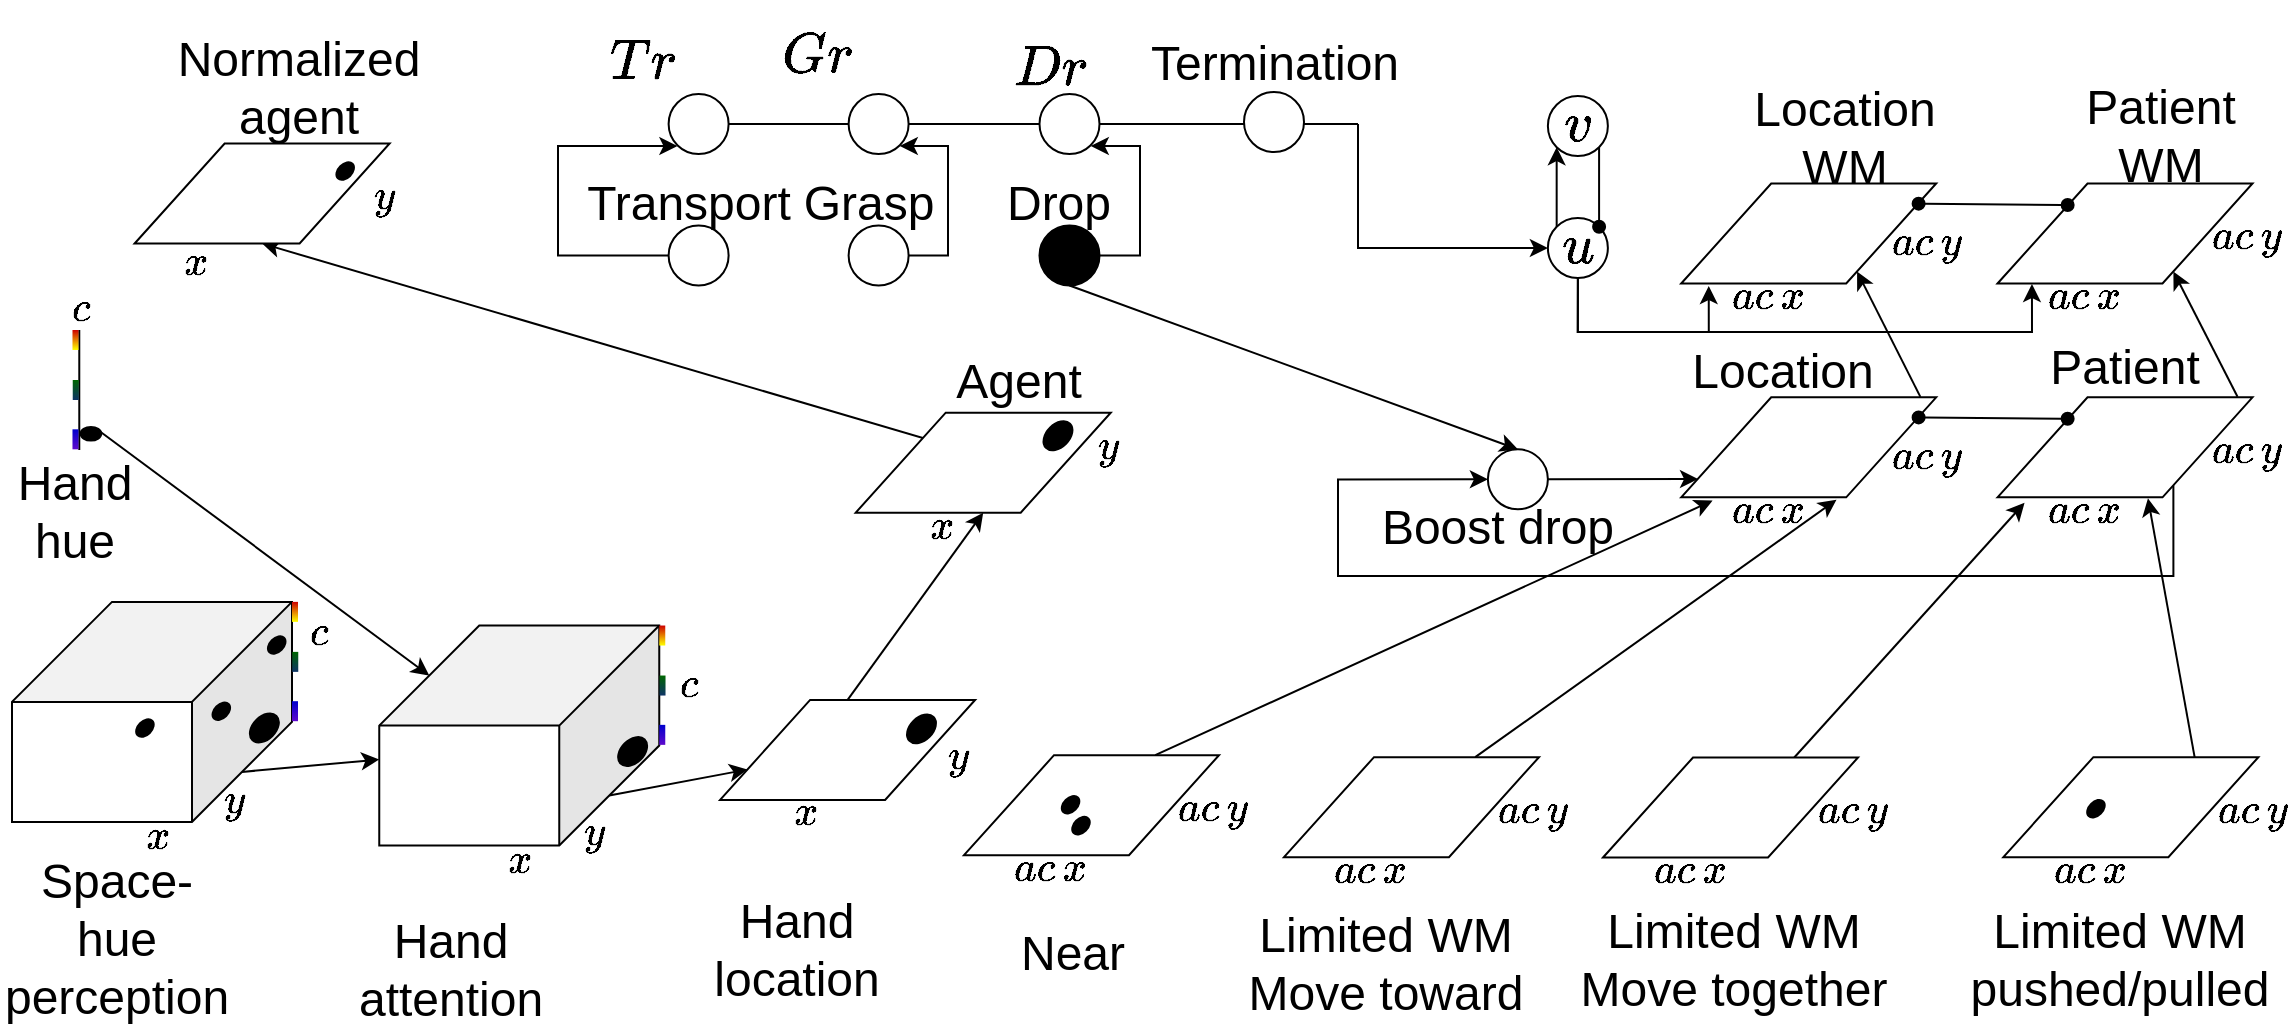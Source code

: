 <mxfile version="16.5.2" type="device"><diagram id="dmUiCSt4QghSVeGFZ771" name="Page-1"><mxGraphModel dx="790" dy="1251" grid="1" gridSize="10" guides="1" tooltips="1" connect="1" arrows="1" fold="1" page="1" pageScale="1" pageWidth="1169" pageHeight="827" math="1" shadow="0"><root><mxCell id="0"/><mxCell id="1" parent="0"/><mxCell id="mzNlPtLsZqWirw_hjnKN-31" value="" style="endArrow=none;html=1;rounded=0;exitX=1;exitY=0.5;exitDx=0;exitDy=0;endFill=0;" parent="1" source="mzNlPtLsZqWirw_hjnKN-27" edge="1"><mxGeometry width="50" height="50" relative="1" as="geometry"><mxPoint x="370" y="-730" as="sourcePoint"/><mxPoint x="680" y="-744" as="targetPoint"/></mxGeometry></mxCell><mxCell id="6NOPwk0rYTToKrPC_v3w-86" style="edgeStyle=none;rounded=0;orthogonalLoop=1;jettySize=auto;html=1;exitX=1;exitY=0.75;exitDx=0;exitDy=0;entryX=0.5;entryY=1;entryDx=0;entryDy=0;" parent="1" source="6NOPwk0rYTToKrPC_v3w-1" target="6NOPwk0rYTToKrPC_v3w-6" edge="1"><mxGeometry relative="1" as="geometry"/></mxCell><mxCell id="6NOPwk0rYTToKrPC_v3w-1" value="" style="shape=parallelogram;perimeter=parallelogramPerimeter;whiteSpace=wrap;html=1;fixedSize=1;fontFamily=Courier New;fontSize=9;size=45;fillColor=default;strokeColor=#000000;" parent="1" vertex="1"><mxGeometry x="428.87" y="-599.68" width="127.5" height="50" as="geometry"/></mxCell><mxCell id="6NOPwk0rYTToKrPC_v3w-2" value="&lt;font style=&quot;font-size: 18px&quot; face=&quot;Helvetica&quot;&gt;$$x$$&lt;/font&gt;" style="text;html=1;strokeColor=none;fillColor=none;align=center;verticalAlign=middle;whiteSpace=wrap;rounded=0;fontFamily=Courier New;fontSize=9;" parent="1" vertex="1"><mxGeometry x="452.12" y="-552.34" width="40" height="20" as="geometry"/></mxCell><mxCell id="6NOPwk0rYTToKrPC_v3w-3" value="&lt;font style=&quot;font-size: 18px&quot; face=&quot;Helvetica&quot;&gt;$$y$$&lt;/font&gt;" style="text;html=1;strokeColor=none;fillColor=none;align=center;verticalAlign=middle;whiteSpace=wrap;rounded=0;fontFamily=Courier New;fontSize=9;rotation=0;" parent="1" vertex="1"><mxGeometry x="534.5" y="-592.26" width="40" height="20" as="geometry"/></mxCell><mxCell id="6NOPwk0rYTToKrPC_v3w-4" value="&lt;div&gt;&lt;font style=&quot;font-size: 24px&quot;&gt;Agent&lt;br&gt;&lt;/font&gt;&lt;/div&gt;" style="text;html=1;strokeColor=none;fillColor=none;align=center;verticalAlign=middle;whiteSpace=wrap;rounded=0;" parent="1" vertex="1"><mxGeometry x="472.87" y="-625.45" width="75" height="20" as="geometry"/></mxCell><mxCell id="6NOPwk0rYTToKrPC_v3w-6" value="" style="shape=parallelogram;perimeter=parallelogramPerimeter;whiteSpace=wrap;html=1;fixedSize=1;fontFamily=Courier New;fontSize=9;size=45;fillColor=default;strokeColor=#000000;" parent="1" vertex="1"><mxGeometry x="68.31" y="-734.23" width="127.5" height="50" as="geometry"/></mxCell><mxCell id="6NOPwk0rYTToKrPC_v3w-7" value="&lt;font style=&quot;font-size: 18px&quot; face=&quot;Helvetica&quot;&gt;$$x$$&lt;/font&gt;" style="text;html=1;strokeColor=none;fillColor=none;align=center;verticalAlign=middle;whiteSpace=wrap;rounded=0;fontFamily=Courier New;fontSize=9;" parent="1" vertex="1"><mxGeometry x="78.62" y="-684.23" width="40" height="20" as="geometry"/></mxCell><mxCell id="6NOPwk0rYTToKrPC_v3w-8" value="&lt;font style=&quot;font-size: 18px&quot; face=&quot;Helvetica&quot;&gt;$$y$$&lt;/font&gt;" style="text;html=1;strokeColor=none;fillColor=none;align=center;verticalAlign=middle;whiteSpace=wrap;rounded=0;fontFamily=Courier New;fontSize=9;rotation=0;" parent="1" vertex="1"><mxGeometry x="172.75" y="-717.0" width="40" height="20" as="geometry"/></mxCell><mxCell id="6NOPwk0rYTToKrPC_v3w-9" value="&lt;br&gt;&lt;div&gt;&lt;font style=&quot;font-size: 24px&quot;&gt;Normalized agent&lt;br&gt;&lt;/font&gt;&lt;/div&gt;" style="text;html=1;strokeColor=none;fillColor=none;align=center;verticalAlign=middle;whiteSpace=wrap;rounded=0;" parent="1" vertex="1"><mxGeometry x="112.31" y="-783.89" width="77.19" height="29" as="geometry"/></mxCell><mxCell id="6NOPwk0rYTToKrPC_v3w-10" value="" style="ellipse;whiteSpace=wrap;html=1;rotation=-45;fillColor=#000000;" parent="1" vertex="1"><mxGeometry x="168.44" y="-723.9" width="10.31" height="6.87" as="geometry"/></mxCell><mxCell id="6NOPwk0rYTToKrPC_v3w-12" value="&lt;div&gt;&lt;font style=&quot;font-size: 24px&quot;&gt;Hand hue&lt;br&gt;&lt;/font&gt;&lt;/div&gt;" style="text;html=1;strokeColor=none;fillColor=none;align=center;verticalAlign=middle;whiteSpace=wrap;rounded=0;" parent="1" vertex="1"><mxGeometry x="1.31" y="-560.0" width="75" height="20" as="geometry"/></mxCell><mxCell id="6NOPwk0rYTToKrPC_v3w-77" style="edgeStyle=none;rounded=0;orthogonalLoop=1;jettySize=auto;html=1;exitX=0;exitY=0;exitDx=25;exitDy=85;exitPerimeter=0;entryX=0;entryY=0.75;entryDx=0;entryDy=0;" parent="1" source="6NOPwk0rYTToKrPC_v3w-13" target="6NOPwk0rYTToKrPC_v3w-30" edge="1"><mxGeometry relative="1" as="geometry"/></mxCell><mxCell id="6NOPwk0rYTToKrPC_v3w-13" value="" style="shape=cube;whiteSpace=wrap;html=1;boundedLbl=1;backgroundOutline=1;darkOpacity=0.05;darkOpacity2=0.1;fontFamily=Helvetica;fontSize=6;flipV=0;flipH=1;size=50;" parent="1" vertex="1"><mxGeometry x="190.63" y="-493.23" width="140" height="110" as="geometry"/></mxCell><mxCell id="6NOPwk0rYTToKrPC_v3w-14" value="&lt;font style=&quot;font-size: 18px&quot; face=&quot;Helvetica&quot;&gt;$$x$$&lt;/font&gt;" style="text;html=1;strokeColor=none;fillColor=none;align=center;verticalAlign=middle;whiteSpace=wrap;rounded=0;fontFamily=Courier New;fontSize=9;" parent="1" vertex="1"><mxGeometry x="241.44" y="-385.23" width="40" height="20" as="geometry"/></mxCell><mxCell id="6NOPwk0rYTToKrPC_v3w-15" value="&lt;font style=&quot;font-size: 18px&quot; face=&quot;Helvetica&quot;&gt;$$y$$&lt;/font&gt;" style="text;html=1;strokeColor=none;fillColor=none;align=center;verticalAlign=middle;whiteSpace=wrap;rounded=0;fontFamily=Courier New;fontSize=9;rotation=0;" parent="1" vertex="1"><mxGeometry x="277.63" y="-399.23" width="40" height="20" as="geometry"/></mxCell><mxCell id="6NOPwk0rYTToKrPC_v3w-16" value="&lt;font style=&quot;font-size: 18px&quot; face=&quot;Helvetica&quot;&gt;$$c$$&lt;/font&gt;" style="text;html=1;strokeColor=none;fillColor=none;align=center;verticalAlign=middle;whiteSpace=wrap;rounded=0;fontFamily=Courier New;fontSize=9;" parent="1" vertex="1"><mxGeometry x="330.0" y="-473.23" width="30.5" height="20" as="geometry"/></mxCell><mxCell id="6NOPwk0rYTToKrPC_v3w-17" value="" style="rounded=0;whiteSpace=wrap;html=1;strokeColor=none;fillColor=#CC0000;gradientColor=#FFFF00;" parent="1" vertex="1"><mxGeometry x="330.63" y="-493.23" width="3" height="10" as="geometry"/></mxCell><mxCell id="6NOPwk0rYTToKrPC_v3w-18" value="" style="rounded=0;whiteSpace=wrap;html=1;strokeColor=none;fillColor=#006600;gradientColor=#0E3466;" parent="1" vertex="1"><mxGeometry x="330.76" y="-468.23" width="3" height="10" as="geometry"/></mxCell><mxCell id="6NOPwk0rYTToKrPC_v3w-19" value="" style="rounded=0;whiteSpace=wrap;html=1;strokeColor=none;fillColor=#0000CC;gradientColor=#5E0ACC;" parent="1" vertex="1"><mxGeometry x="330.63" y="-443.57" width="3" height="10" as="geometry"/></mxCell><mxCell id="6NOPwk0rYTToKrPC_v3w-23" value="&lt;div&gt;&lt;font style=&quot;font-size: 24px&quot;&gt;Hand attention&lt;br&gt;&lt;/font&gt;&lt;/div&gt;" style="text;html=1;strokeColor=none;fillColor=none;align=center;verticalAlign=middle;whiteSpace=wrap;rounded=0;" parent="1" vertex="1"><mxGeometry x="188.81" y="-331.0" width="75" height="20" as="geometry"/></mxCell><mxCell id="6NOPwk0rYTToKrPC_v3w-24" value="&lt;font style=&quot;font-size: 18px&quot; face=&quot;Helvetica&quot;&gt;$$c$$&lt;/font&gt;" style="text;html=1;strokeColor=none;fillColor=none;align=center;verticalAlign=middle;whiteSpace=wrap;rounded=0;fontFamily=Courier New;fontSize=9;" parent="1" vertex="1"><mxGeometry x="25.56" y="-661" width="30.5" height="20" as="geometry"/></mxCell><mxCell id="6NOPwk0rYTToKrPC_v3w-25" value="" style="shape=parallelogram;perimeter=parallelogramPerimeter;whiteSpace=wrap;html=1;fixedSize=1;fontFamily=Courier New;fontSize=9;size=45;fillColor=default;strokeColor=#000000;" parent="1" vertex="1"><mxGeometry x="841.6" y="-607.34" width="127.5" height="50" as="geometry"/></mxCell><mxCell id="6NOPwk0rYTToKrPC_v3w-26" value="&lt;font style=&quot;font-size: 18px&quot; face=&quot;Helvetica&quot;&gt;$$ac \, x$$&lt;/font&gt;" style="text;html=1;strokeColor=none;fillColor=none;align=center;verticalAlign=middle;whiteSpace=wrap;rounded=0;fontFamily=Courier New;fontSize=9;" parent="1" vertex="1"><mxGeometry x="864.85" y="-560.0" width="40" height="20" as="geometry"/></mxCell><mxCell id="6NOPwk0rYTToKrPC_v3w-27" value="&lt;font style=&quot;font-size: 18px&quot; face=&quot;Helvetica&quot;&gt;$$ac \, y$$&lt;/font&gt;" style="text;html=1;strokeColor=none;fillColor=none;align=center;verticalAlign=middle;whiteSpace=wrap;rounded=0;fontFamily=Courier New;fontSize=9;rotation=0;" parent="1" vertex="1"><mxGeometry x="944.26" y="-587.01" width="40" height="20" as="geometry"/></mxCell><mxCell id="6NOPwk0rYTToKrPC_v3w-28" value="&lt;div&gt;&lt;font style=&quot;font-size: 24px&quot;&gt;Location&lt;/font&gt;&lt;br&gt;&lt;/div&gt;" style="text;html=1;strokeColor=none;fillColor=none;align=center;verticalAlign=middle;whiteSpace=wrap;rounded=0;" parent="1" vertex="1"><mxGeometry x="855.01" y="-630.0" width="75" height="20" as="geometry"/></mxCell><mxCell id="6NOPwk0rYTToKrPC_v3w-85" style="edgeStyle=none;rounded=0;orthogonalLoop=1;jettySize=auto;html=1;exitX=0.5;exitY=0;exitDx=0;exitDy=0;entryX=0.5;entryY=1;entryDx=0;entryDy=0;" parent="1" source="6NOPwk0rYTToKrPC_v3w-30" target="6NOPwk0rYTToKrPC_v3w-1" edge="1"><mxGeometry relative="1" as="geometry"/></mxCell><mxCell id="6NOPwk0rYTToKrPC_v3w-30" value="" style="shape=parallelogram;perimeter=parallelogramPerimeter;whiteSpace=wrap;html=1;fixedSize=1;fontFamily=Courier New;fontSize=9;size=45;fillColor=default;strokeColor=#000000;" parent="1" vertex="1"><mxGeometry x="361.06" y="-456.06" width="127.5" height="50" as="geometry"/></mxCell><mxCell id="6NOPwk0rYTToKrPC_v3w-31" value="&lt;font style=&quot;font-size: 18px&quot; face=&quot;Helvetica&quot;&gt;$$x$$&lt;/font&gt;" style="text;html=1;strokeColor=none;fillColor=none;align=center;verticalAlign=middle;whiteSpace=wrap;rounded=0;fontFamily=Courier New;fontSize=9;" parent="1" vertex="1"><mxGeometry x="384.31" y="-408.72" width="40" height="20" as="geometry"/></mxCell><mxCell id="6NOPwk0rYTToKrPC_v3w-32" value="&lt;font style=&quot;font-size: 18px&quot; face=&quot;Helvetica&quot;&gt;$$y$$&lt;/font&gt;" style="text;html=1;strokeColor=none;fillColor=none;align=center;verticalAlign=middle;whiteSpace=wrap;rounded=0;fontFamily=Courier New;fontSize=9;rotation=0;" parent="1" vertex="1"><mxGeometry x="459.5" y="-436.83" width="40" height="20" as="geometry"/></mxCell><mxCell id="6NOPwk0rYTToKrPC_v3w-33" value="&lt;div&gt;&lt;font style=&quot;font-size: 24px&quot;&gt;Hand location&lt;br&gt;&lt;/font&gt;&lt;/div&gt;" style="text;html=1;strokeColor=none;fillColor=none;align=center;verticalAlign=middle;whiteSpace=wrap;rounded=0;" parent="1" vertex="1"><mxGeometry x="361.81" y="-341.0" width="75" height="20" as="geometry"/></mxCell><mxCell id="6NOPwk0rYTToKrPC_v3w-117" style="edgeStyle=orthogonalEdgeStyle;rounded=0;orthogonalLoop=1;jettySize=auto;html=1;exitX=0.75;exitY=1;exitDx=0;exitDy=0;entryX=0;entryY=0.5;entryDx=0;entryDy=0;" parent="1" source="6NOPwk0rYTToKrPC_v3w-35" target="6NOPwk0rYTToKrPC_v3w-113" edge="1"><mxGeometry relative="1" as="geometry"><Array as="points"><mxPoint x="1088" y="-518"/><mxPoint x="670" y="-518"/><mxPoint x="670" y="-566"/></Array></mxGeometry></mxCell><mxCell id="6NOPwk0rYTToKrPC_v3w-35" value="" style="shape=parallelogram;perimeter=parallelogramPerimeter;whiteSpace=wrap;html=1;fixedSize=1;fontFamily=Courier New;fontSize=9;size=45;fillColor=default;strokeColor=#000000;" parent="1" vertex="1"><mxGeometry x="999.76" y="-607.34" width="127.5" height="50" as="geometry"/></mxCell><mxCell id="6NOPwk0rYTToKrPC_v3w-36" value="&lt;font style=&quot;font-size: 18px&quot; face=&quot;Helvetica&quot;&gt;$$ac \, x$$&lt;/font&gt;" style="text;html=1;strokeColor=none;fillColor=none;align=center;verticalAlign=middle;whiteSpace=wrap;rounded=0;fontFamily=Courier New;fontSize=9;" parent="1" vertex="1"><mxGeometry x="1023.01" y="-560.0" width="40" height="20" as="geometry"/></mxCell><mxCell id="6NOPwk0rYTToKrPC_v3w-37" value="&lt;font style=&quot;font-size: 18px&quot; face=&quot;Helvetica&quot;&gt;$$ac \, y$$&lt;/font&gt;" style="text;html=1;strokeColor=none;fillColor=none;align=center;verticalAlign=middle;whiteSpace=wrap;rounded=0;fontFamily=Courier New;fontSize=9;rotation=0;" parent="1" vertex="1"><mxGeometry x="1104.2" y="-590.11" width="40" height="20" as="geometry"/></mxCell><mxCell id="6NOPwk0rYTToKrPC_v3w-38" value="&lt;div&gt;&lt;font style=&quot;font-size: 24px&quot;&gt;Patient&lt;br&gt;&lt;/font&gt;&lt;/div&gt;" style="text;html=1;strokeColor=none;fillColor=none;align=center;verticalAlign=middle;whiteSpace=wrap;rounded=0;" parent="1" vertex="1"><mxGeometry x="1025.94" y="-632.11" width="75" height="20" as="geometry"/></mxCell><mxCell id="6NOPwk0rYTToKrPC_v3w-40" value="" style="shape=parallelogram;perimeter=parallelogramPerimeter;whiteSpace=wrap;html=1;fixedSize=1;fontFamily=Courier New;fontSize=9;size=45;fillColor=default;strokeColor=#000000;" parent="1" vertex="1"><mxGeometry x="483" y="-428.4" width="127.5" height="50" as="geometry"/></mxCell><mxCell id="6NOPwk0rYTToKrPC_v3w-41" value="&lt;font style=&quot;font-size: 18px&quot; face=&quot;Helvetica&quot;&gt;$$ac \, x$$&lt;/font&gt;" style="text;html=1;strokeColor=none;fillColor=none;align=center;verticalAlign=middle;whiteSpace=wrap;rounded=0;fontFamily=Courier New;fontSize=9;" parent="1" vertex="1"><mxGeometry x="506.25" y="-381.06" width="40" height="20" as="geometry"/></mxCell><mxCell id="6NOPwk0rYTToKrPC_v3w-42" value="&lt;font style=&quot;font-size: 18px&quot; face=&quot;Helvetica&quot;&gt;$$ac \, y$$&lt;/font&gt;" style="text;html=1;strokeColor=none;fillColor=none;align=center;verticalAlign=middle;whiteSpace=wrap;rounded=0;fontFamily=Courier New;fontSize=9;rotation=0;" parent="1" vertex="1"><mxGeometry x="587.44" y="-411.17" width="40" height="20" as="geometry"/></mxCell><mxCell id="6NOPwk0rYTToKrPC_v3w-43" value="&lt;div&gt;&lt;font style=&quot;font-size: 24px&quot;&gt;Near&lt;br&gt;&lt;/font&gt;&lt;/div&gt;" style="text;html=1;strokeColor=none;fillColor=none;align=center;verticalAlign=middle;whiteSpace=wrap;rounded=0;" parent="1" vertex="1"><mxGeometry x="499.5" y="-339.0" width="75" height="20" as="geometry"/></mxCell><mxCell id="6NOPwk0rYTToKrPC_v3w-44" value="" style="ellipse;whiteSpace=wrap;html=1;rotation=-45;fillColor=#000000;" parent="1" vertex="1"><mxGeometry x="531.13" y="-407.07" width="10.31" height="6.87" as="geometry"/></mxCell><mxCell id="6NOPwk0rYTToKrPC_v3w-120" style="edgeStyle=none;rounded=0;orthogonalLoop=1;jettySize=auto;html=1;exitX=0.75;exitY=0;exitDx=0;exitDy=0;entryX=0.609;entryY=1.024;entryDx=0;entryDy=0;entryPerimeter=0;" parent="1" source="6NOPwk0rYTToKrPC_v3w-45" target="6NOPwk0rYTToKrPC_v3w-25" edge="1"><mxGeometry relative="1" as="geometry"/></mxCell><mxCell id="6NOPwk0rYTToKrPC_v3w-45" value="" style="shape=parallelogram;perimeter=parallelogramPerimeter;whiteSpace=wrap;html=1;fixedSize=1;fontFamily=Courier New;fontSize=9;size=45;fillColor=default;strokeColor=#000000;" parent="1" vertex="1"><mxGeometry x="643" y="-427.42" width="127.5" height="50" as="geometry"/></mxCell><mxCell id="6NOPwk0rYTToKrPC_v3w-46" value="&lt;font style=&quot;font-size: 18px&quot; face=&quot;Helvetica&quot;&gt;$$ac \, x$$&lt;/font&gt;" style="text;html=1;strokeColor=none;fillColor=none;align=center;verticalAlign=middle;whiteSpace=wrap;rounded=0;fontFamily=Courier New;fontSize=9;" parent="1" vertex="1"><mxGeometry x="666.25" y="-380.08" width="40" height="20" as="geometry"/></mxCell><mxCell id="6NOPwk0rYTToKrPC_v3w-47" value="&lt;font style=&quot;font-size: 18px&quot; face=&quot;Helvetica&quot;&gt;$$ac \, y$$&lt;/font&gt;" style="text;html=1;strokeColor=none;fillColor=none;align=center;verticalAlign=middle;whiteSpace=wrap;rounded=0;fontFamily=Courier New;fontSize=9;rotation=0;" parent="1" vertex="1"><mxGeometry x="747.44" y="-410.19" width="40" height="20" as="geometry"/></mxCell><mxCell id="6NOPwk0rYTToKrPC_v3w-48" value="&lt;div&gt;&lt;font style=&quot;font-size: 24px&quot;&gt;Limited WM Move toward&lt;br&gt;&lt;/font&gt;&lt;/div&gt;" style="text;html=1;strokeColor=none;fillColor=none;align=center;verticalAlign=middle;whiteSpace=wrap;rounded=0;" parent="1" vertex="1"><mxGeometry x="617.94" y="-334.06" width="151.56" height="20" as="geometry"/></mxCell><mxCell id="6NOPwk0rYTToKrPC_v3w-57" value="" style="endArrow=none;html=1;rounded=0;entryX=0;entryY=0;entryDx=0;entryDy=0;exitX=0;exitY=0;exitDx=0;exitDy=60;exitPerimeter=0;" parent="1" edge="1"><mxGeometry width="50" height="50" relative="1" as="geometry"><mxPoint x="40.64" y="-581" as="sourcePoint"/><mxPoint x="40.64" y="-641" as="targetPoint"/></mxGeometry></mxCell><mxCell id="6NOPwk0rYTToKrPC_v3w-58" value="" style="rounded=0;whiteSpace=wrap;html=1;strokeColor=none;fillColor=#CC0000;gradientColor=#FFFF00;" parent="1" vertex="1"><mxGeometry x="37.24" y="-641" width="3" height="10" as="geometry"/></mxCell><mxCell id="6NOPwk0rYTToKrPC_v3w-59" value="" style="rounded=0;whiteSpace=wrap;html=1;strokeColor=none;fillColor=#006600;gradientColor=#0E3466;" parent="1" vertex="1"><mxGeometry x="37.37" y="-616" width="3" height="10" as="geometry"/></mxCell><mxCell id="6NOPwk0rYTToKrPC_v3w-60" value="" style="rounded=0;whiteSpace=wrap;html=1;strokeColor=none;fillColor=#0000CC;gradientColor=#5E0ACC;" parent="1" vertex="1"><mxGeometry x="37.24" y="-591.34" width="3" height="10" as="geometry"/></mxCell><mxCell id="6NOPwk0rYTToKrPC_v3w-61" value="" style="ellipse;whiteSpace=wrap;html=1;rotation=0;fillColor=#000000;" parent="1" vertex="1"><mxGeometry x="41.31" y="-592.56" width="10.31" height="6.87" as="geometry"/></mxCell><mxCell id="6NOPwk0rYTToKrPC_v3w-76" style="rounded=0;orthogonalLoop=1;jettySize=auto;html=1;exitX=0;exitY=0;exitDx=25;exitDy=85;exitPerimeter=0;entryX=0;entryY=0;entryDx=140;entryDy=80;entryPerimeter=0;" parent="1" source="6NOPwk0rYTToKrPC_v3w-62" edge="1"><mxGeometry relative="1" as="geometry"><mxPoint x="190.63" y="-426.23" as="targetPoint"/></mxGeometry></mxCell><mxCell id="6NOPwk0rYTToKrPC_v3w-62" value="" style="shape=cube;whiteSpace=wrap;html=1;boundedLbl=1;backgroundOutline=1;darkOpacity=0.05;darkOpacity2=0.1;fontFamily=Helvetica;fontSize=6;flipV=0;flipH=1;size=50;" parent="1" vertex="1"><mxGeometry x="7.0" y="-505.06" width="140" height="110" as="geometry"/></mxCell><mxCell id="6NOPwk0rYTToKrPC_v3w-63" value="&lt;font style=&quot;font-size: 18px&quot; face=&quot;Helvetica&quot;&gt;$$x$$&lt;/font&gt;" style="text;html=1;strokeColor=none;fillColor=none;align=center;verticalAlign=middle;whiteSpace=wrap;rounded=0;fontFamily=Courier New;fontSize=9;" parent="1" vertex="1"><mxGeometry x="59.81" y="-397.06" width="40" height="20" as="geometry"/></mxCell><mxCell id="6NOPwk0rYTToKrPC_v3w-64" value="&lt;font style=&quot;font-size: 18px&quot; face=&quot;Helvetica&quot;&gt;$$y$$&lt;/font&gt;" style="text;html=1;strokeColor=none;fillColor=none;align=center;verticalAlign=middle;whiteSpace=wrap;rounded=0;fontFamily=Courier New;fontSize=9;rotation=0;" parent="1" vertex="1"><mxGeometry x="98.0" y="-415.06" width="40" height="20" as="geometry"/></mxCell><mxCell id="6NOPwk0rYTToKrPC_v3w-65" value="&lt;font style=&quot;font-size: 18px&quot; face=&quot;Helvetica&quot;&gt;$$c$$&lt;/font&gt;" style="text;html=1;strokeColor=none;fillColor=none;align=center;verticalAlign=middle;whiteSpace=wrap;rounded=0;fontFamily=Courier New;fontSize=9;" parent="1" vertex="1"><mxGeometry x="144.52" y="-499.03" width="30.5" height="20" as="geometry"/></mxCell><mxCell id="6NOPwk0rYTToKrPC_v3w-66" value="" style="rounded=0;whiteSpace=wrap;html=1;strokeColor=none;fillColor=#CC0000;gradientColor=#FFFF00;" parent="1" vertex="1"><mxGeometry x="147.0" y="-505.06" width="3" height="10" as="geometry"/></mxCell><mxCell id="6NOPwk0rYTToKrPC_v3w-67" value="" style="rounded=0;whiteSpace=wrap;html=1;strokeColor=none;fillColor=#006600;gradientColor=#0E3466;" parent="1" vertex="1"><mxGeometry x="147.13" y="-480.06" width="3" height="10" as="geometry"/></mxCell><mxCell id="6NOPwk0rYTToKrPC_v3w-68" value="" style="rounded=0;whiteSpace=wrap;html=1;strokeColor=none;fillColor=#0000CC;gradientColor=#5E0ACC;" parent="1" vertex="1"><mxGeometry x="147.0" y="-455.4" width="3" height="10" as="geometry"/></mxCell><mxCell id="6NOPwk0rYTToKrPC_v3w-70" value="&lt;div&gt;&lt;font style=&quot;font-size: 24px&quot;&gt;Space-hue perception&lt;br&gt;&lt;/font&gt;&lt;/div&gt;" style="text;html=1;strokeColor=none;fillColor=none;align=center;verticalAlign=middle;whiteSpace=wrap;rounded=0;" parent="1" vertex="1"><mxGeometry x="22.0" y="-346.06" width="75" height="20" as="geometry"/></mxCell><mxCell id="6NOPwk0rYTToKrPC_v3w-71" value="" style="ellipse;whiteSpace=wrap;html=1;rotation=-45;fillColor=#000000;" parent="1" vertex="1"><mxGeometry x="106.5" y="-453.83" width="10.31" height="6.87" as="geometry"/></mxCell><mxCell id="6NOPwk0rYTToKrPC_v3w-72" value="" style="ellipse;whiteSpace=wrap;html=1;rotation=-45;fillColor=#000000;" parent="1" vertex="1"><mxGeometry x="134.21" y="-486.93" width="10.31" height="6.87" as="geometry"/></mxCell><mxCell id="6NOPwk0rYTToKrPC_v3w-73" value="" style="ellipse;whiteSpace=wrap;html=1;rotation=-45;fillColor=#000000;" parent="1" vertex="1"><mxGeometry x="68.31" y="-445.4" width="10.31" height="6.87" as="geometry"/></mxCell><mxCell id="6NOPwk0rYTToKrPC_v3w-75" value="" style="endArrow=classic;html=1;rounded=0;entryX=0;entryY=0;entryDx=115;entryDy=25;entryPerimeter=0;" parent="1" target="6NOPwk0rYTToKrPC_v3w-13" edge="1"><mxGeometry width="50" height="50" relative="1" as="geometry"><mxPoint x="50" y="-591" as="sourcePoint"/><mxPoint x="140" y="-621" as="targetPoint"/></mxGeometry></mxCell><mxCell id="6NOPwk0rYTToKrPC_v3w-81" value="" style="ellipse;whiteSpace=wrap;html=1;rotation=-45;fillColor=#000000;aspect=fixed;" parent="1" vertex="1"><mxGeometry x="124.69" y="-447.7" width="17" height="11.35" as="geometry"/></mxCell><mxCell id="6NOPwk0rYTToKrPC_v3w-82" value="" style="ellipse;whiteSpace=wrap;html=1;rotation=-45;fillColor=#000000;aspect=fixed;" parent="1" vertex="1"><mxGeometry x="308.81" y="-435.88" width="17" height="11.35" as="geometry"/></mxCell><mxCell id="6NOPwk0rYTToKrPC_v3w-83" value="" style="ellipse;whiteSpace=wrap;html=1;rotation=-45;fillColor=#000000;aspect=fixed;" parent="1" vertex="1"><mxGeometry x="453.25" y="-447.23" width="17" height="11.35" as="geometry"/></mxCell><mxCell id="6NOPwk0rYTToKrPC_v3w-84" value="" style="ellipse;whiteSpace=wrap;html=1;rotation=-45;fillColor=#000000;aspect=fixed;" parent="1" vertex="1"><mxGeometry x="521.5" y="-593.8" width="17" height="11.35" as="geometry"/></mxCell><mxCell id="6NOPwk0rYTToKrPC_v3w-121" style="edgeStyle=none;rounded=0;orthogonalLoop=1;jettySize=auto;html=1;exitX=0.75;exitY=0;exitDx=0;exitDy=0;entryX=0.106;entryY=1.055;entryDx=0;entryDy=0;entryPerimeter=0;" parent="1" source="6NOPwk0rYTToKrPC_v3w-92" target="6NOPwk0rYTToKrPC_v3w-35" edge="1"><mxGeometry relative="1" as="geometry"/></mxCell><mxCell id="6NOPwk0rYTToKrPC_v3w-92" value="" style="shape=parallelogram;perimeter=parallelogramPerimeter;whiteSpace=wrap;html=1;fixedSize=1;fontFamily=Courier New;fontSize=9;size=45;fillColor=default;strokeColor=#000000;" parent="1" vertex="1"><mxGeometry x="802.51" y="-427.25" width="127.5" height="50" as="geometry"/></mxCell><mxCell id="6NOPwk0rYTToKrPC_v3w-93" value="&lt;font style=&quot;font-size: 18px&quot; face=&quot;Helvetica&quot;&gt;$$ac \, x$$&lt;/font&gt;" style="text;html=1;strokeColor=none;fillColor=none;align=center;verticalAlign=middle;whiteSpace=wrap;rounded=0;fontFamily=Courier New;fontSize=9;" parent="1" vertex="1"><mxGeometry x="825.76" y="-379.91" width="40" height="20" as="geometry"/></mxCell><mxCell id="6NOPwk0rYTToKrPC_v3w-94" value="&lt;font style=&quot;font-size: 18px&quot; face=&quot;Helvetica&quot;&gt;$$ac \, y$$&lt;/font&gt;" style="text;html=1;strokeColor=none;fillColor=none;align=center;verticalAlign=middle;whiteSpace=wrap;rounded=0;fontFamily=Courier New;fontSize=9;rotation=0;" parent="1" vertex="1"><mxGeometry x="906.95" y="-410.02" width="40" height="20" as="geometry"/></mxCell><mxCell id="6NOPwk0rYTToKrPC_v3w-95" value="&lt;div&gt;&lt;font style=&quot;font-size: 24px&quot;&gt;Limited WM Move together&lt;br&gt;&lt;/font&gt;&lt;/div&gt;" style="text;html=1;strokeColor=none;fillColor=none;align=center;verticalAlign=middle;whiteSpace=wrap;rounded=0;" parent="1" vertex="1"><mxGeometry x="787.44" y="-336.06" width="161.54" height="20" as="geometry"/></mxCell><mxCell id="6NOPwk0rYTToKrPC_v3w-122" style="edgeStyle=none;rounded=0;orthogonalLoop=1;jettySize=auto;html=1;exitX=0.75;exitY=0;exitDx=0;exitDy=0;entryX=0.59;entryY=1.01;entryDx=0;entryDy=0;entryPerimeter=0;" parent="1" source="6NOPwk0rYTToKrPC_v3w-97" target="6NOPwk0rYTToKrPC_v3w-35" edge="1"><mxGeometry relative="1" as="geometry"/></mxCell><mxCell id="6NOPwk0rYTToKrPC_v3w-97" value="" style="shape=parallelogram;perimeter=parallelogramPerimeter;whiteSpace=wrap;html=1;fixedSize=1;fontFamily=Courier New;fontSize=9;size=45;fillColor=default;strokeColor=#000000;" parent="1" vertex="1"><mxGeometry x="1002.69" y="-427.42" width="127.5" height="50" as="geometry"/></mxCell><mxCell id="6NOPwk0rYTToKrPC_v3w-98" value="&lt;font style=&quot;font-size: 18px&quot; face=&quot;Helvetica&quot;&gt;$$ac \, x$$&lt;/font&gt;" style="text;html=1;strokeColor=none;fillColor=none;align=center;verticalAlign=middle;whiteSpace=wrap;rounded=0;fontFamily=Courier New;fontSize=9;" parent="1" vertex="1"><mxGeometry x="1025.94" y="-380.08" width="40" height="20" as="geometry"/></mxCell><mxCell id="6NOPwk0rYTToKrPC_v3w-99" value="&lt;font style=&quot;font-size: 18px&quot; face=&quot;Helvetica&quot;&gt;$$ac \, y$$&lt;/font&gt;" style="text;html=1;strokeColor=none;fillColor=none;align=center;verticalAlign=middle;whiteSpace=wrap;rounded=0;fontFamily=Courier New;fontSize=9;rotation=0;" parent="1" vertex="1"><mxGeometry x="1107.13" y="-410.19" width="40" height="20" as="geometry"/></mxCell><mxCell id="6NOPwk0rYTToKrPC_v3w-100" value="&lt;div&gt;&lt;font style=&quot;font-size: 24px&quot;&gt;Limited WM pushed/pulled&lt;br&gt;&lt;/font&gt;&lt;/div&gt;" style="text;html=1;strokeColor=none;fillColor=none;align=center;verticalAlign=middle;whiteSpace=wrap;rounded=0;" parent="1" vertex="1"><mxGeometry x="985.26" y="-336.06" width="151.56" height="20" as="geometry"/></mxCell><mxCell id="6NOPwk0rYTToKrPC_v3w-101" value="" style="ellipse;whiteSpace=wrap;html=1;rotation=-45;fillColor=#000000;" parent="1" vertex="1"><mxGeometry x="1043.82" y="-405.09" width="10.31" height="6.87" as="geometry"/></mxCell><mxCell id="6NOPwk0rYTToKrPC_v3w-116" style="edgeStyle=none;rounded=0;orthogonalLoop=1;jettySize=auto;html=1;exitX=0.5;exitY=1;exitDx=0;exitDy=0;entryX=0.5;entryY=0;entryDx=0;entryDy=0;" parent="1" source="6NOPwk0rYTToKrPC_v3w-104" target="6NOPwk0rYTToKrPC_v3w-113" edge="1"><mxGeometry relative="1" as="geometry"/></mxCell><mxCell id="1-qp5V7sLYr6ApP7WKT1-3" style="edgeStyle=orthogonalEdgeStyle;rounded=0;orthogonalLoop=1;jettySize=auto;html=1;exitX=1;exitY=0.5;exitDx=0;exitDy=0;entryX=1;entryY=1;entryDx=0;entryDy=0;fontSize=24;" edge="1" parent="1" source="6NOPwk0rYTToKrPC_v3w-104" target="mzNlPtLsZqWirw_hjnKN-24"><mxGeometry relative="1" as="geometry"><Array as="points"><mxPoint x="571" y="-678"/><mxPoint x="571" y="-733"/><mxPoint x="546" y="-733"/></Array></mxGeometry></mxCell><mxCell id="6NOPwk0rYTToKrPC_v3w-104" value="" style="ellipse;whiteSpace=wrap;html=1;aspect=fixed;fillColor=#000000;" parent="1" vertex="1"><mxGeometry x="520.75" y="-693.23" width="30" height="30" as="geometry"/></mxCell><mxCell id="6NOPwk0rYTToKrPC_v3w-105" value="&lt;div&gt;&lt;font style=&quot;font-size: 24px&quot;&gt;Drop&lt;br&gt;&lt;/font&gt;&lt;/div&gt;" style="text;html=1;strokeColor=none;fillColor=none;align=center;verticalAlign=middle;whiteSpace=wrap;rounded=0;" parent="1" vertex="1"><mxGeometry x="493.25" y="-714.23" width="75" height="20" as="geometry"/></mxCell><mxCell id="1-qp5V7sLYr6ApP7WKT1-2" style="edgeStyle=orthogonalEdgeStyle;rounded=0;orthogonalLoop=1;jettySize=auto;html=1;exitX=1;exitY=0.5;exitDx=0;exitDy=0;entryX=1;entryY=1;entryDx=0;entryDy=0;fontSize=24;" edge="1" parent="1" source="6NOPwk0rYTToKrPC_v3w-107" target="mzNlPtLsZqWirw_hjnKN-26"><mxGeometry relative="1" as="geometry"><Array as="points"><mxPoint x="475" y="-678"/><mxPoint x="475" y="-733"/><mxPoint x="451" y="-733"/></Array></mxGeometry></mxCell><mxCell id="6NOPwk0rYTToKrPC_v3w-107" value="" style="ellipse;whiteSpace=wrap;html=1;aspect=fixed;" parent="1" vertex="1"><mxGeometry x="425.31" y="-693.23" width="30" height="30" as="geometry"/></mxCell><mxCell id="6NOPwk0rYTToKrPC_v3w-108" value="&lt;div&gt;&lt;font style=&quot;font-size: 24px&quot;&gt;Grasp&lt;br&gt;&lt;/font&gt;&lt;/div&gt;" style="text;html=1;strokeColor=none;fillColor=none;align=center;verticalAlign=middle;whiteSpace=wrap;rounded=0;" parent="1" vertex="1"><mxGeometry x="397.81" y="-714.23" width="75" height="20" as="geometry"/></mxCell><mxCell id="1-qp5V7sLYr6ApP7WKT1-1" style="edgeStyle=orthogonalEdgeStyle;rounded=0;orthogonalLoop=1;jettySize=auto;html=1;exitX=0;exitY=0.5;exitDx=0;exitDy=0;entryX=0;entryY=1;entryDx=0;entryDy=0;fontSize=24;" edge="1" parent="1" source="6NOPwk0rYTToKrPC_v3w-109" target="mzNlPtLsZqWirw_hjnKN-27"><mxGeometry relative="1" as="geometry"><Array as="points"><mxPoint x="280" y="-678"/><mxPoint x="280" y="-733"/><mxPoint x="340" y="-733"/></Array></mxGeometry></mxCell><mxCell id="6NOPwk0rYTToKrPC_v3w-109" value="" style="ellipse;whiteSpace=wrap;html=1;aspect=fixed;" parent="1" vertex="1"><mxGeometry x="335.31" y="-693.23" width="30" height="30" as="geometry"/></mxCell><mxCell id="6NOPwk0rYTToKrPC_v3w-110" value="&lt;div&gt;&lt;font style=&quot;font-size: 24px&quot;&gt;Transport&lt;br&gt;&lt;/font&gt;&lt;/div&gt;" style="text;html=1;strokeColor=none;fillColor=none;align=center;verticalAlign=middle;whiteSpace=wrap;rounded=0;" parent="1" vertex="1"><mxGeometry x="307.81" y="-714.23" width="75" height="20" as="geometry"/></mxCell><mxCell id="6NOPwk0rYTToKrPC_v3w-118" style="rounded=0;orthogonalLoop=1;jettySize=auto;html=1;exitX=1;exitY=0.5;exitDx=0;exitDy=0;entryX=0.066;entryY=0.817;entryDx=0;entryDy=0;entryPerimeter=0;" parent="1" source="6NOPwk0rYTToKrPC_v3w-113" target="6NOPwk0rYTToKrPC_v3w-25" edge="1"><mxGeometry relative="1" as="geometry"/></mxCell><mxCell id="6NOPwk0rYTToKrPC_v3w-113" value="" style="ellipse;whiteSpace=wrap;html=1;aspect=fixed;" parent="1" vertex="1"><mxGeometry x="744.94" y="-581.34" width="30" height="30" as="geometry"/></mxCell><mxCell id="6NOPwk0rYTToKrPC_v3w-114" value="&lt;div&gt;&lt;font style=&quot;font-size: 24px&quot;&gt;Boost drop&lt;br&gt;&lt;/font&gt;&lt;/div&gt;" style="text;html=1;strokeColor=none;fillColor=none;align=center;verticalAlign=middle;whiteSpace=wrap;rounded=0;" parent="1" vertex="1"><mxGeometry x="667.82" y="-552.34" width="164.44" height="20" as="geometry"/></mxCell><mxCell id="6NOPwk0rYTToKrPC_v3w-119" value="" style="endArrow=classic;html=1;rounded=0;exitX=0.75;exitY=0;exitDx=0;exitDy=0;entryX=0.123;entryY=1.033;entryDx=0;entryDy=0;entryPerimeter=0;" parent="1" source="6NOPwk0rYTToKrPC_v3w-40" target="6NOPwk0rYTToKrPC_v3w-25" edge="1"><mxGeometry width="50" height="50" relative="1" as="geometry"><mxPoint x="600" y="-478" as="sourcePoint"/><mxPoint x="650" y="-528" as="targetPoint"/></mxGeometry></mxCell><mxCell id="6NOPwk0rYTToKrPC_v3w-123" value="" style="endArrow=oval;html=1;rounded=0;exitX=0.275;exitY=0.214;exitDx=0;exitDy=0;exitPerimeter=0;entryX=0.931;entryY=0.201;entryDx=0;entryDy=0;entryPerimeter=0;startArrow=oval;startFill=1;endFill=1;" parent="1" source="6NOPwk0rYTToKrPC_v3w-35" target="6NOPwk0rYTToKrPC_v3w-25" edge="1"><mxGeometry width="50" height="50" relative="1" as="geometry"><mxPoint x="990" y="-578" as="sourcePoint"/><mxPoint x="1000" y="-638" as="targetPoint"/></mxGeometry></mxCell><mxCell id="6NOPwk0rYTToKrPC_v3w-124" style="edgeStyle=none;rounded=0;orthogonalLoop=1;jettySize=auto;html=1;entryX=0.5;entryY=1;entryDx=0;entryDy=0;" parent="1" source="6NOPwk0rYTToKrPC_v3w-27" target="6NOPwk0rYTToKrPC_v3w-27" edge="1"><mxGeometry relative="1" as="geometry"/></mxCell><mxCell id="6NOPwk0rYTToKrPC_v3w-125" value="" style="ellipse;whiteSpace=wrap;html=1;rotation=-45;fillColor=#000000;" parent="1" vertex="1"><mxGeometry x="536.34" y="-396.61" width="10.31" height="6.87" as="geometry"/></mxCell><mxCell id="mzNlPtLsZqWirw_hjnKN-1" value="" style="shape=parallelogram;perimeter=parallelogramPerimeter;whiteSpace=wrap;html=1;fixedSize=1;fontFamily=Courier New;fontSize=9;size=45;fillColor=default;strokeColor=#000000;" parent="1" vertex="1"><mxGeometry x="841.6" y="-714.23" width="127.5" height="50" as="geometry"/></mxCell><mxCell id="mzNlPtLsZqWirw_hjnKN-2" value="&lt;font style=&quot;font-size: 18px&quot; face=&quot;Helvetica&quot;&gt;$$ac \, x$$&lt;/font&gt;" style="text;html=1;strokeColor=none;fillColor=none;align=center;verticalAlign=middle;whiteSpace=wrap;rounded=0;fontFamily=Courier New;fontSize=9;" parent="1" vertex="1"><mxGeometry x="864.85" y="-666.89" width="40" height="20" as="geometry"/></mxCell><mxCell id="mzNlPtLsZqWirw_hjnKN-3" value="&lt;font style=&quot;font-size: 18px&quot; face=&quot;Helvetica&quot;&gt;$$ac \, y$$&lt;/font&gt;" style="text;html=1;strokeColor=none;fillColor=none;align=center;verticalAlign=middle;whiteSpace=wrap;rounded=0;fontFamily=Courier New;fontSize=9;rotation=0;" parent="1" vertex="1"><mxGeometry x="944.26" y="-693.9" width="40" height="20" as="geometry"/></mxCell><mxCell id="mzNlPtLsZqWirw_hjnKN-4" value="&lt;div&gt;&lt;font style=&quot;font-size: 24px&quot;&gt;Location WM&lt;br&gt;&lt;/font&gt;&lt;/div&gt;" style="text;html=1;strokeColor=none;fillColor=none;align=center;verticalAlign=middle;whiteSpace=wrap;rounded=0;" parent="1" vertex="1"><mxGeometry x="885.6" y="-747.0" width="75" height="20" as="geometry"/></mxCell><mxCell id="mzNlPtLsZqWirw_hjnKN-5" value="" style="shape=parallelogram;perimeter=parallelogramPerimeter;whiteSpace=wrap;html=1;fixedSize=1;fontFamily=Courier New;fontSize=9;size=45;fillColor=default;strokeColor=#000000;" parent="1" vertex="1"><mxGeometry x="999.76" y="-714.23" width="127.5" height="50" as="geometry"/></mxCell><mxCell id="mzNlPtLsZqWirw_hjnKN-6" value="&lt;font style=&quot;font-size: 18px&quot; face=&quot;Helvetica&quot;&gt;$$ac \, x$$&lt;/font&gt;" style="text;html=1;strokeColor=none;fillColor=none;align=center;verticalAlign=middle;whiteSpace=wrap;rounded=0;fontFamily=Courier New;fontSize=9;" parent="1" vertex="1"><mxGeometry x="1023.01" y="-666.89" width="40" height="20" as="geometry"/></mxCell><mxCell id="mzNlPtLsZqWirw_hjnKN-7" value="&lt;font style=&quot;font-size: 18px&quot; face=&quot;Helvetica&quot;&gt;$$ac \, y$$&lt;/font&gt;" style="text;html=1;strokeColor=none;fillColor=none;align=center;verticalAlign=middle;whiteSpace=wrap;rounded=0;fontFamily=Courier New;fontSize=9;rotation=0;" parent="1" vertex="1"><mxGeometry x="1104.2" y="-697.0" width="40" height="20" as="geometry"/></mxCell><mxCell id="mzNlPtLsZqWirw_hjnKN-8" value="&lt;div&gt;&lt;font style=&quot;font-size: 24px&quot;&gt;Patient WM&lt;br&gt;&lt;/font&gt;&lt;/div&gt;" style="text;html=1;strokeColor=none;fillColor=none;align=center;verticalAlign=middle;whiteSpace=wrap;rounded=0;" parent="1" vertex="1"><mxGeometry x="1043.76" y="-748.0" width="75" height="20" as="geometry"/></mxCell><mxCell id="mzNlPtLsZqWirw_hjnKN-9" value="" style="endArrow=oval;html=1;rounded=0;exitX=0.275;exitY=0.214;exitDx=0;exitDy=0;exitPerimeter=0;entryX=0.931;entryY=0.201;entryDx=0;entryDy=0;entryPerimeter=0;startArrow=oval;startFill=1;endFill=1;" parent="1" source="mzNlPtLsZqWirw_hjnKN-5" target="mzNlPtLsZqWirw_hjnKN-1" edge="1"><mxGeometry width="50" height="50" relative="1" as="geometry"><mxPoint x="990" y="-684.89" as="sourcePoint"/><mxPoint x="1000" y="-744.89" as="targetPoint"/></mxGeometry></mxCell><mxCell id="mzNlPtLsZqWirw_hjnKN-10" style="edgeStyle=none;rounded=0;orthogonalLoop=1;jettySize=auto;html=1;entryX=0.5;entryY=1;entryDx=0;entryDy=0;" parent="1" source="mzNlPtLsZqWirw_hjnKN-3" target="mzNlPtLsZqWirw_hjnKN-3" edge="1"><mxGeometry relative="1" as="geometry"/></mxCell><mxCell id="mzNlPtLsZqWirw_hjnKN-23" style="edgeStyle=orthogonalEdgeStyle;rounded=0;orthogonalLoop=1;jettySize=auto;html=1;exitX=1;exitY=1;exitDx=0;exitDy=0;entryX=1;entryY=0;entryDx=0;entryDy=0;endArrow=oval;endFill=1;" parent="1" source="mzNlPtLsZqWirw_hjnKN-11" target="mzNlPtLsZqWirw_hjnKN-13" edge="1"><mxGeometry relative="1" as="geometry"/></mxCell><mxCell id="mzNlPtLsZqWirw_hjnKN-11" value="&lt;font style=&quot;font-size: 24px&quot;&gt;$$v$$&lt;/font&gt;" style="ellipse;whiteSpace=wrap;html=1;aspect=fixed;fillColor=none;" parent="1" vertex="1"><mxGeometry x="774.94" y="-758" width="30" height="30" as="geometry"/></mxCell><mxCell id="mzNlPtLsZqWirw_hjnKN-12" value="&lt;div&gt;&lt;font style=&quot;font-size: 24px&quot;&gt;Termination&lt;br&gt;&lt;/font&gt;&lt;/div&gt;" style="text;html=1;strokeColor=none;fillColor=none;align=center;verticalAlign=middle;whiteSpace=wrap;rounded=0;" parent="1" vertex="1"><mxGeometry x="600.5" y="-783.89" width="75" height="20" as="geometry"/></mxCell><mxCell id="mzNlPtLsZqWirw_hjnKN-15" style="edgeStyle=orthogonalEdgeStyle;rounded=0;orthogonalLoop=1;jettySize=auto;html=1;exitX=0.5;exitY=1;exitDx=0;exitDy=0;entryX=0.108;entryY=1.025;entryDx=0;entryDy=0;entryPerimeter=0;" parent="1" source="mzNlPtLsZqWirw_hjnKN-13" target="mzNlPtLsZqWirw_hjnKN-1" edge="1"><mxGeometry relative="1" as="geometry"><Array as="points"><mxPoint x="790" y="-640"/><mxPoint x="855" y="-640"/></Array></mxGeometry></mxCell><mxCell id="mzNlPtLsZqWirw_hjnKN-16" style="edgeStyle=orthogonalEdgeStyle;rounded=0;orthogonalLoop=1;jettySize=auto;html=1;exitX=0.5;exitY=1;exitDx=0;exitDy=0;entryX=0.135;entryY=1.005;entryDx=0;entryDy=0;entryPerimeter=0;" parent="1" source="mzNlPtLsZqWirw_hjnKN-13" target="mzNlPtLsZqWirw_hjnKN-5" edge="1"><mxGeometry relative="1" as="geometry"><Array as="points"><mxPoint x="790" y="-640"/><mxPoint x="1017" y="-640"/></Array></mxGeometry></mxCell><mxCell id="mzNlPtLsZqWirw_hjnKN-22" style="edgeStyle=orthogonalEdgeStyle;rounded=0;orthogonalLoop=1;jettySize=auto;html=1;exitX=0;exitY=0;exitDx=0;exitDy=0;entryX=0;entryY=1;entryDx=0;entryDy=0;" parent="1" source="mzNlPtLsZqWirw_hjnKN-13" target="mzNlPtLsZqWirw_hjnKN-11" edge="1"><mxGeometry relative="1" as="geometry"/></mxCell><mxCell id="mzNlPtLsZqWirw_hjnKN-13" value="&lt;font style=&quot;font-size: 24px&quot;&gt;$$u$$&lt;/font&gt;" style="ellipse;whiteSpace=wrap;html=1;aspect=fixed;fillColor=none;" parent="1" vertex="1"><mxGeometry x="774.94" y="-697" width="30" height="30" as="geometry"/></mxCell><mxCell id="mzNlPtLsZqWirw_hjnKN-20" value="" style="endArrow=classic;html=1;rounded=0;entryX=0.75;entryY=1;entryDx=0;entryDy=0;exitX=0.938;exitY=-0.004;exitDx=0;exitDy=0;exitPerimeter=0;" parent="1" source="6NOPwk0rYTToKrPC_v3w-25" target="mzNlPtLsZqWirw_hjnKN-1" edge="1"><mxGeometry width="50" height="50" relative="1" as="geometry"><mxPoint x="960" y="-610" as="sourcePoint"/><mxPoint x="970" y="-660" as="targetPoint"/></mxGeometry></mxCell><mxCell id="mzNlPtLsZqWirw_hjnKN-21" value="" style="endArrow=classic;html=1;rounded=0;entryX=0.75;entryY=1;entryDx=0;entryDy=0;" parent="1" target="mzNlPtLsZqWirw_hjnKN-5" edge="1"><mxGeometry width="50" height="50" relative="1" as="geometry"><mxPoint x="1119.76" y="-607.63" as="sourcePoint"/><mxPoint x="1089.291" y="-667.894" as="targetPoint"/></mxGeometry></mxCell><mxCell id="mzNlPtLsZqWirw_hjnKN-26" value="" style="ellipse;whiteSpace=wrap;html=1;aspect=fixed;fillColor=default;" parent="1" vertex="1"><mxGeometry x="425.31" y="-759" width="30" height="30" as="geometry"/></mxCell><mxCell id="mzNlPtLsZqWirw_hjnKN-27" value="" style="ellipse;whiteSpace=wrap;html=1;aspect=fixed;fillColor=none;" parent="1" vertex="1"><mxGeometry x="335.31" y="-759" width="30" height="30" as="geometry"/></mxCell><mxCell id="mzNlPtLsZqWirw_hjnKN-28" value="&lt;div&gt;&lt;font style=&quot;font-size: 24px&quot;&gt;$$Tr$$&lt;br&gt;&lt;/font&gt;&lt;/div&gt;" style="text;html=1;strokeColor=none;fillColor=none;align=center;verticalAlign=middle;whiteSpace=wrap;rounded=0;aspect=fixed;" parent="1" vertex="1"><mxGeometry x="307.75" y="-762" width="30" height="3.6" as="geometry"/></mxCell><mxCell id="mzNlPtLsZqWirw_hjnKN-29" value="&lt;div&gt;&lt;font style=&quot;font-size: 24px&quot;&gt;$$Gr$$&lt;br&gt;&lt;/font&gt;&lt;/div&gt;" style="text;html=1;strokeColor=none;fillColor=none;align=center;verticalAlign=middle;whiteSpace=wrap;rounded=0;aspect=fixed;" parent="1" vertex="1"><mxGeometry x="395.25" y="-767.5" width="30" height="8" as="geometry"/></mxCell><mxCell id="mzNlPtLsZqWirw_hjnKN-30" value="&lt;div&gt;&lt;font style=&quot;font-size: 24px&quot;&gt;$$Dr$$&lt;br&gt;&lt;/font&gt;&lt;/div&gt;" style="text;html=1;strokeColor=none;fillColor=none;align=center;verticalAlign=middle;whiteSpace=wrap;rounded=0;" parent="1" vertex="1"><mxGeometry x="488.75" y="-767.5" width="75" height="20" as="geometry"/></mxCell><mxCell id="mzNlPtLsZqWirw_hjnKN-32" value="" style="endArrow=classic;html=1;rounded=0;entryX=0;entryY=0.5;entryDx=0;entryDy=0;edgeStyle=orthogonalEdgeStyle;" parent="1" target="mzNlPtLsZqWirw_hjnKN-13" edge="1"><mxGeometry width="50" height="50" relative="1" as="geometry"><mxPoint x="680" y="-744" as="sourcePoint"/><mxPoint x="730" y="-710" as="targetPoint"/><Array as="points"><mxPoint x="680" y="-682"/></Array></mxGeometry></mxCell><mxCell id="PxlntfzvZb2wqpaUefcC-1" value="" style="ellipse;whiteSpace=wrap;html=1;aspect=fixed;" parent="1" vertex="1"><mxGeometry x="623" y="-760" width="30" height="30" as="geometry"/></mxCell><mxCell id="mzNlPtLsZqWirw_hjnKN-24" value="" style="ellipse;whiteSpace=wrap;html=1;aspect=fixed;fillColor=default;" parent="1" vertex="1"><mxGeometry x="520.75" y="-759" width="30" height="30" as="geometry"/></mxCell></root></mxGraphModel></diagram></mxfile>